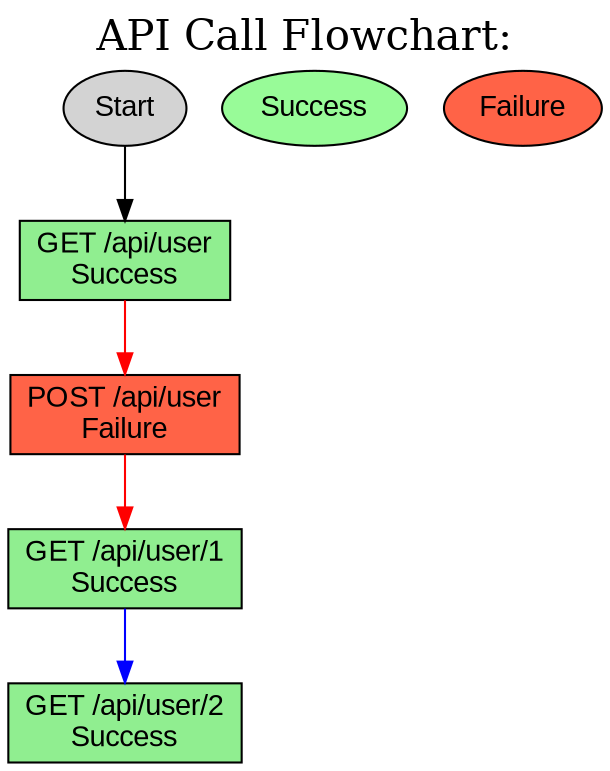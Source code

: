 digraph APIFlowchart {
            // Global settings for appearance
            node [shape=box, style="filled", fontname="Arial"];
            edge [fontname="Arial"];
            // Start of the API flow
            start [label="Start", shape=oval, fillcolor="#D3D3D3"];
        
            // API Call Nodes
            "GET /api/user" [label="GET /api/user\nSuccess", shape=box, fillcolor="#90EE90"];
            "POST /api/user" [label="POST /api/user\nFailure", shape=box, fillcolor="#FF6347"];
            "GET /api/user/1" [label="GET /api/user/1\nSuccess", shape=box, fillcolor="#90EE90"];
            "GET /api/user/2" [label="GET /api/user/2\nSuccess", shape=box, fillcolor="#90EE90"];
        
            // Outcome Status Nodes
            success [label="Success", shape=ellipse, fillcolor="#98FB98"];
            failure [label="Failure", shape=ellipse, fillcolor="#FF6347"];
        
            // Flow and Decisions
            start -> "GET /api/user"
            "GET /api/user" -> "POST /api/user" [color="red"];
            "POST /api/user" -> "GET /api/user/1" [color="red"];
            "GET /api/user/1" -> "GET /api/user/2" [color="blue"];
        
            // Actual Outcomes as per CSV data (highlighted path)
            "GET /api/user"  ;
            "POST /api/user"  ;
            "GET /api/user/1"  ;
        
            // Customizing the appearance
            label="API Call Flowchart:";
            fontsize=20;
            labelloc="t";
        }
